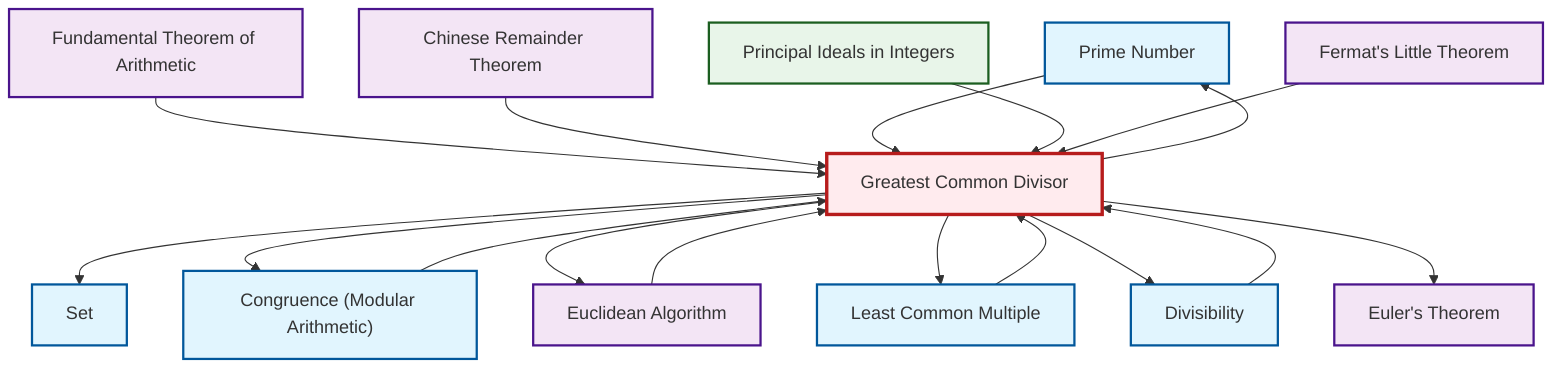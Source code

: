 graph TD
    classDef definition fill:#e1f5fe,stroke:#01579b,stroke-width:2px
    classDef theorem fill:#f3e5f5,stroke:#4a148c,stroke-width:2px
    classDef axiom fill:#fff3e0,stroke:#e65100,stroke-width:2px
    classDef example fill:#e8f5e9,stroke:#1b5e20,stroke-width:2px
    classDef current fill:#ffebee,stroke:#b71c1c,stroke-width:3px
    def-set["Set"]:::definition
    def-prime["Prime Number"]:::definition
    def-divisibility["Divisibility"]:::definition
    def-gcd["Greatest Common Divisor"]:::definition
    def-congruence["Congruence (Modular Arithmetic)"]:::definition
    ex-principal-ideal["Principal Ideals in Integers"]:::example
    thm-fermat-little["Fermat's Little Theorem"]:::theorem
    thm-fundamental-arithmetic["Fundamental Theorem of Arithmetic"]:::theorem
    thm-euclidean-algorithm["Euclidean Algorithm"]:::theorem
    thm-chinese-remainder["Chinese Remainder Theorem"]:::theorem
    thm-euler["Euler's Theorem"]:::theorem
    def-lcm["Least Common Multiple"]:::definition
    def-gcd --> def-set
    thm-euclidean-algorithm --> def-gcd
    def-gcd --> def-congruence
    def-gcd --> def-prime
    thm-fundamental-arithmetic --> def-gcd
    def-gcd --> thm-euclidean-algorithm
    def-lcm --> def-gcd
    thm-chinese-remainder --> def-gcd
    def-divisibility --> def-gcd
    def-gcd --> def-lcm
    def-prime --> def-gcd
    def-gcd --> def-divisibility
    ex-principal-ideal --> def-gcd
    def-congruence --> def-gcd
    thm-fermat-little --> def-gcd
    def-gcd --> thm-euler
    class def-gcd current